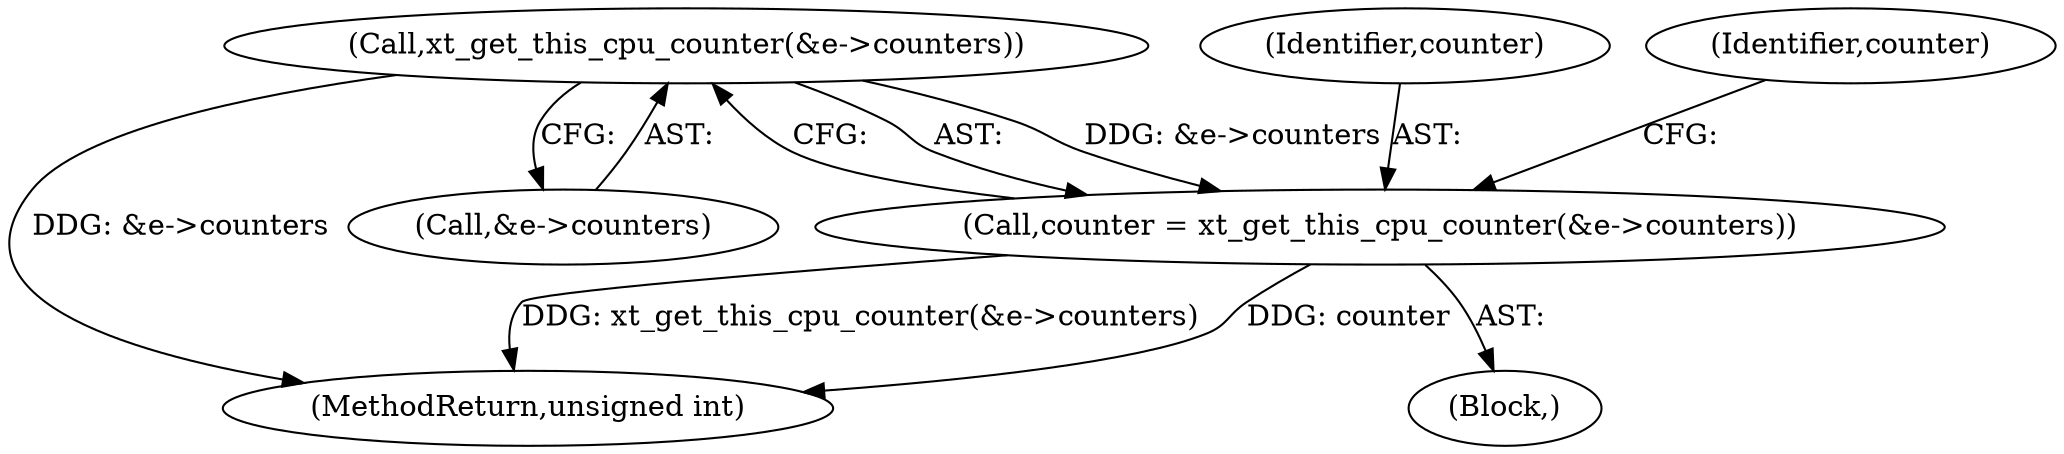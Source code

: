 digraph "0_linux_57ebd808a97d7c5b1e1afb937c2db22beba3c1f8@pointer" {
"1000247" [label="(Call,xt_get_this_cpu_counter(&e->counters))"];
"1000245" [label="(Call,counter = xt_get_this_cpu_counter(&e->counters))"];
"1000247" [label="(Call,xt_get_this_cpu_counter(&e->counters))"];
"1000418" [label="(MethodReturn,unsigned int)"];
"1000246" [label="(Identifier,counter)"];
"1000248" [label="(Call,&e->counters)"];
"1000254" [label="(Identifier,counter)"];
"1000245" [label="(Call,counter = xt_get_this_cpu_counter(&e->counters))"];
"1000223" [label="(Block,)"];
"1000247" -> "1000245"  [label="AST: "];
"1000247" -> "1000248"  [label="CFG: "];
"1000248" -> "1000247"  [label="AST: "];
"1000245" -> "1000247"  [label="CFG: "];
"1000247" -> "1000418"  [label="DDG: &e->counters"];
"1000247" -> "1000245"  [label="DDG: &e->counters"];
"1000245" -> "1000223"  [label="AST: "];
"1000246" -> "1000245"  [label="AST: "];
"1000254" -> "1000245"  [label="CFG: "];
"1000245" -> "1000418"  [label="DDG: counter"];
"1000245" -> "1000418"  [label="DDG: xt_get_this_cpu_counter(&e->counters)"];
}
